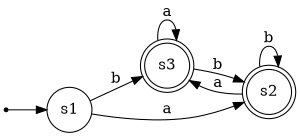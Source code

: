 digraph finite_state_machine {
    rankdir=LR;
    size="2,5"

    node [shape = doublecircle]; s3;
    node [shape = doublecircle]; s2;
    node [shape = point ]; qi

    node [shape = circle];
    qi -> s1;
    s1  -> s2 [ label = "a" ];
    s1  -> s3 [ label = "b" ];
    s2  -> s3 [ label = "a" ];
    s2  -> s2 [ label = "b" ];
    s3  -> s2 [ label = "b" ];
    s3  -> s3 [ label = "a" ];
}
